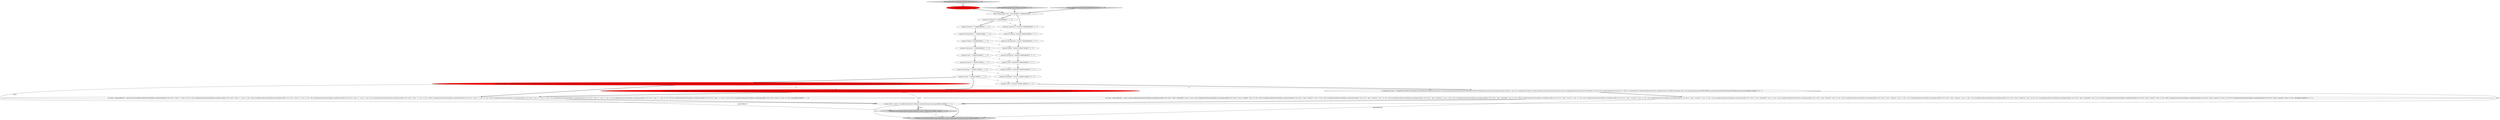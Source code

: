 digraph {
23 [style = filled, label = "map.put(\"technology\",\"travel123\")@@@11@@@['0', '0', '1']", fillcolor = white, shape = ellipse image = "AAA0AAABBB3BBB"];
10 [style = filled, label = "Iterable<Row> results = GroupByQueryRunnerTestHelper.runQuery(factory,runner,query)@@@15@@@['1', '1', '1']", fillcolor = white, shape = ellipse image = "AAA0AAABBB1BBB"];
17 [style = filled, label = "testGroupByWithLookupAndLimitAndSortByDimsFirst['0', '1', '0']", fillcolor = lightgray, shape = diamond image = "AAA0AAABBB2BBB"];
29 [style = filled, label = "map.put(\"news\",\"health0000\")@@@9@@@['0', '0', '1']", fillcolor = white, shape = ellipse image = "AAA0AAABBB3BBB"];
22 [style = filled, label = "map.put(\"mezzanine\",\"health09\")@@@8@@@['0', '0', '1']", fillcolor = white, shape = ellipse image = "AAA0AAABBB3BBB"];
28 [style = filled, label = "map.put(\"premium\",\"health999\")@@@10@@@['0', '0', '1']", fillcolor = white, shape = ellipse image = "AAA0AAABBB3BBB"];
14 [style = filled, label = "map.put(\"health\",\"6\")@@@8@@@['1', '1', '0']", fillcolor = white, shape = ellipse image = "AAA0AAABBB1BBB"];
30 [style = filled, label = "List<Row> expectedResults = Arrays.asList(GroupByQueryRunnerTestHelper.createExpectedRow(\"2011-04-01\",\"alias\",\"health0000\",\"rows\",1L,\"idx\",121L),GroupByQueryRunnerTestHelper.createExpectedRow(\"2011-04-01\",\"alias\",\"health09\",\"rows\",3L,\"idx\",2870L),GroupByQueryRunnerTestHelper.createExpectedRow(\"2011-04-01\",\"alias\",\"health20\",\"rows\",1L,\"idx\",118L),GroupByQueryRunnerTestHelper.createExpectedRow(\"2011-04-01\",\"alias\",\"health55\",\"rows\",1L,\"idx\",120L),GroupByQueryRunnerTestHelper.createExpectedRow(\"2011-04-01\",\"alias\",\"health105\",\"rows\",1L,\"idx\",135L),GroupByQueryRunnerTestHelper.createExpectedRow(\"2011-04-01\",\"alias\",\"health999\",\"rows\",3L,\"idx\",2900L),GroupByQueryRunnerTestHelper.createExpectedRow(\"2011-04-01\",\"alias\",\"travel47\",\"rows\",1L,\"idx\",158L),GroupByQueryRunnerTestHelper.createExpectedRow(\"2011-04-01\",\"alias\",\"travel123\",\"rows\",1L,\"idx\",78L),GroupByQueryRunnerTestHelper.createExpectedRow(\"2011-04-01\",\"alias\",\"travel555\",\"rows\",1L,\"idx\",119L),GroupByQueryRunnerTestHelper.createExpectedRow(\"2011-04-02\",\"alias\",\"health0000\",\"rows\",1L,\"idx\",114L),GroupByQueryRunnerTestHelper.createExpectedRow(\"2011-04-02\",\"alias\",\"health09\",\"rows\",3L,\"idx\",2447L),GroupByQueryRunnerTestHelper.createExpectedRow(\"2011-04-02\",\"alias\",\"health20\",\"rows\",1L,\"idx\",112L),GroupByQueryRunnerTestHelper.createExpectedRow(\"2011-04-02\",\"alias\",\"health55\",\"rows\",1L,\"idx\",113L),GroupByQueryRunnerTestHelper.createExpectedRow(\"2011-04-02\",\"alias\",\"health105\",\"rows\",1L,\"idx\",147L),GroupByQueryRunnerTestHelper.createExpectedRow(\"2011-04-02\",\"alias\",\"health999\",\"rows\",3L,\"idx\",2505L),GroupByQueryRunnerTestHelper.createExpectedRow(\"2011-04-02\",\"alias\",\"travel47\",\"rows\",1L,\"idx\",166L),GroupByQueryRunnerTestHelper.createExpectedRow(\"2011-04-02\",\"alias\",\"travel123\",\"rows\",1L,\"idx\",97L),GroupByQueryRunnerTestHelper.createExpectedRow(\"2011-04-02\",\"alias\",\"travel555\",\"rows\",1L,\"idx\",126L))@@@14@@@['0', '0', '1']", fillcolor = white, shape = ellipse image = "AAA0AAABBB3BBB"];
27 [style = filled, label = "map.put(\"travel\",\"travel555\")@@@12@@@['0', '0', '1']", fillcolor = white, shape = ellipse image = "AAA0AAABBB3BBB"];
4 [style = filled, label = "TestHelper.assertExpectedObjects(expectedResults,results,\"lookup-limit\")@@@17@@@['1', '1', '0']", fillcolor = lightgray, shape = ellipse image = "AAA0AAABBB1BBB"];
1 [style = filled, label = "map.put(\"news\",\"4\")@@@10@@@['1', '1', '0']", fillcolor = white, shape = ellipse image = "AAA0AAABBB1BBB"];
0 [style = filled, label = "List<Row> expectedResults = Arrays.asList(GroupByQueryRunnerTestHelper.createExpectedRow(\"2011-04-01\",\"alias\",\"1\",\"rows\",1L,\"idx\",119L),GroupByQueryRunnerTestHelper.createExpectedRow(\"2011-04-02\",\"alias\",\"1\",\"rows\",1L,\"idx\",126L),GroupByQueryRunnerTestHelper.createExpectedRow(\"2011-04-01\",\"alias\",\"2\",\"rows\",1L,\"idx\",78L),GroupByQueryRunnerTestHelper.createExpectedRow(\"2011-04-02\",\"alias\",\"2\",\"rows\",1L,\"idx\",97L),GroupByQueryRunnerTestHelper.createExpectedRow(\"2011-04-01\",\"alias\",\"3\",\"rows\",3L,\"idx\",2900L),GroupByQueryRunnerTestHelper.createExpectedRow(\"2011-04-02\",\"alias\",\"3\",\"rows\",3L,\"idx\",2505L),GroupByQueryRunnerTestHelper.createExpectedRow(\"2011-04-01\",\"alias\",\"4\",\"rows\",1L,\"idx\",121L),GroupByQueryRunnerTestHelper.createExpectedRow(\"2011-04-02\",\"alias\",\"4\",\"rows\",1L,\"idx\",114L),GroupByQueryRunnerTestHelper.createExpectedRow(\"2011-04-01\",\"alias\",\"5\",\"rows\",3L,\"idx\",2870L),GroupByQueryRunnerTestHelper.createExpectedRow(\"2011-04-02\",\"alias\",\"5\",\"rows\",3L,\"idx\",2447L),GroupByQueryRunnerTestHelper.createExpectedRow(\"2011-04-01\",\"alias\",\"6\",\"rows\",1L,\"idx\",120L))@@@15@@@['1', '1', '0']", fillcolor = white, shape = ellipse image = "AAA0AAABBB1BBB"];
16 [style = filled, label = "cannotVectorize()@@@3@@@['0', '1', '0']", fillcolor = red, shape = ellipse image = "AAA1AAABBB2BBB"];
19 [style = filled, label = "testGroupByWithAlphaNumericDimensionOrder['0', '0', '1']", fillcolor = lightgray, shape = diamond image = "AAA0AAABBB3BBB"];
3 [style = filled, label = "GroupByQuery query = GroupByQuery.builder().setDataSource(QueryRunnerTestHelper.dataSource).setQuerySegmentSpec(QueryRunnerTestHelper.firstToThird).setDimensions(new ExtractionDimensionSpec(\"quality\",\"alias\",new LookupExtractionFn(new MapLookupExtractor(map,false),false,null,false,false))).setAggregatorSpecs(QueryRunnerTestHelper.rowsCount,new LongSumAggregatorFactory(\"idx\",\"index\")).setLimitSpec(new DefaultLimitSpec(Collections.singletonList(new OrderByColumnSpec(\"alias\",null,StringComparators.ALPHANUMERIC)),11)).setGranularity(QueryRunnerTestHelper.dayGran).setContext(ImmutableMap.of(\"sortByDimsFirst\",true)).build()@@@13@@@['1', '0', '0']", fillcolor = red, shape = ellipse image = "AAA1AAABBB1BBB"];
12 [style = filled, label = "map.put(\"automotive\",\"9\")@@@5@@@['1', '1', '0']", fillcolor = white, shape = ellipse image = "AAA0AAABBB1BBB"];
24 [style = filled, label = "map.put(\"entertainment\",\"travel47\")@@@6@@@['0', '0', '1']", fillcolor = white, shape = ellipse image = "AAA0AAABBB3BBB"];
26 [style = filled, label = "map.put(\"health\",\"health55\")@@@7@@@['0', '0', '1']", fillcolor = white, shape = ellipse image = "AAA0AAABBB3BBB"];
9 [style = filled, label = "map.put(\"entertainment\",\"7\")@@@7@@@['1', '1', '0']", fillcolor = white, shape = ellipse image = "AAA0AAABBB1BBB"];
15 [style = filled, label = "GroupByQuery query = makeQueryBuilder().setDataSource(QueryRunnerTestHelper.dataSource).setQuerySegmentSpec(QueryRunnerTestHelper.firstToThird).setDimensions(new ExtractionDimensionSpec(\"quality\",\"alias\",new LookupExtractionFn(new MapLookupExtractor(map,false),false,null,false,false))).setAggregatorSpecs(QueryRunnerTestHelper.rowsCount,new LongSumAggregatorFactory(\"idx\",\"index\")).setLimitSpec(new DefaultLimitSpec(Collections.singletonList(new OrderByColumnSpec(\"alias\",null,StringComparators.ALPHANUMERIC)),11)).setGranularity(QueryRunnerTestHelper.dayGran).overrideContext(ImmutableMap.of(\"sortByDimsFirst\",true)).build()@@@14@@@['0', '1', '0']", fillcolor = red, shape = ellipse image = "AAA1AAABBB2BBB"];
6 [style = filled, label = "map.put(\"travel\",\"1\")@@@13@@@['1', '1', '0']", fillcolor = white, shape = ellipse image = "AAA0AAABBB1BBB"];
25 [style = filled, label = "TestHelper.assertExpectedObjects(expectedResults,results,\"alphanumeric-dimension-order\")@@@16@@@['0', '0', '1']", fillcolor = lightgray, shape = ellipse image = "AAA0AAABBB3BBB"];
11 [style = filled, label = "Map<String,String> map = new HashMap<>()@@@3@@@['1', '1', '1']", fillcolor = white, shape = ellipse image = "AAA0AAABBB1BBB"];
2 [style = filled, label = "map.put(\"business\",\"8\")@@@6@@@['1', '1', '0']", fillcolor = white, shape = ellipse image = "AAA0AAABBB1BBB"];
7 [style = filled, label = "map.put(\"mezzanine\",\"5\")@@@9@@@['1', '1', '0']", fillcolor = white, shape = ellipse image = "AAA0AAABBB1BBB"];
18 [style = filled, label = "map.put(\"automotive\",\"health105\")@@@4@@@['0', '0', '1']", fillcolor = white, shape = ellipse image = "AAA0AAABBB3BBB"];
5 [style = filled, label = "map.put(\"technology\",\"2\")@@@12@@@['1', '1', '0']", fillcolor = white, shape = ellipse image = "AAA0AAABBB1BBB"];
13 [style = filled, label = "testGroupByWithLookupAndLimitAndSortByDimsFirst['1', '0', '0']", fillcolor = lightgray, shape = diamond image = "AAA0AAABBB1BBB"];
8 [style = filled, label = "map.put(\"premium\",\"3\")@@@11@@@['1', '1', '0']", fillcolor = white, shape = ellipse image = "AAA0AAABBB1BBB"];
21 [style = filled, label = "GroupByQuery query = GroupByQuery.builder().setDataSource(QueryRunnerTestHelper.dataSource).setQuerySegmentSpec(QueryRunnerTestHelper.firstToThird).setDimensions(new ExtractionDimensionSpec(\"quality\",\"alias\",new LookupExtractionFn(new MapLookupExtractor(map,false),false,null,false,false))).setAggregatorSpecs(QueryRunnerTestHelper.rowsCount,new LongSumAggregatorFactory(\"idx\",\"index\")).setLimitSpec(new DefaultLimitSpec(Collections.singletonList(new OrderByColumnSpec(\"alias\",null,StringComparators.ALPHANUMERIC)),null)).setGranularity(QueryRunnerTestHelper.dayGran).build()@@@13@@@['0', '0', '1']", fillcolor = white, shape = ellipse image = "AAA0AAABBB3BBB"];
20 [style = filled, label = "map.put(\"business\",\"health20\")@@@5@@@['0', '0', '1']", fillcolor = white, shape = ellipse image = "AAA0AAABBB3BBB"];
6->3 [style = bold, label=""];
7->1 [style = bold, label=""];
1->8 [style = bold, label=""];
16->11 [style = bold, label=""];
2->20 [style = dashed, label="0"];
23->27 [style = bold, label=""];
9->24 [style = dashed, label="0"];
3->21 [style = dashed, label="0"];
5->23 [style = dashed, label="0"];
3->10 [style = solid, label="query"];
1->29 [style = dashed, label="0"];
22->29 [style = bold, label=""];
19->11 [style = bold, label=""];
11->12 [style = bold, label=""];
10->25 [style = solid, label="results"];
0->4 [style = solid, label="expectedResults"];
2->9 [style = bold, label=""];
21->30 [style = bold, label=""];
8->28 [style = dashed, label="0"];
13->11 [style = bold, label=""];
11->18 [style = bold, label=""];
6->15 [style = bold, label=""];
3->0 [style = bold, label=""];
26->22 [style = bold, label=""];
14->7 [style = bold, label=""];
14->26 [style = dashed, label="0"];
29->28 [style = bold, label=""];
4->25 [style = dashed, label="0"];
24->26 [style = bold, label=""];
18->20 [style = bold, label=""];
12->2 [style = bold, label=""];
0->10 [style = bold, label=""];
30->25 [style = solid, label="expectedResults"];
5->6 [style = bold, label=""];
8->5 [style = bold, label=""];
10->25 [style = bold, label=""];
6->27 [style = dashed, label="0"];
28->23 [style = bold, label=""];
15->0 [style = bold, label=""];
9->14 [style = bold, label=""];
10->4 [style = bold, label=""];
30->10 [style = bold, label=""];
21->10 [style = solid, label="query"];
3->15 [style = dashed, label="0"];
12->18 [style = dashed, label="0"];
15->10 [style = solid, label="query"];
20->24 [style = bold, label=""];
10->4 [style = solid, label="results"];
27->21 [style = bold, label=""];
7->22 [style = dashed, label="0"];
17->16 [style = bold, label=""];
}

